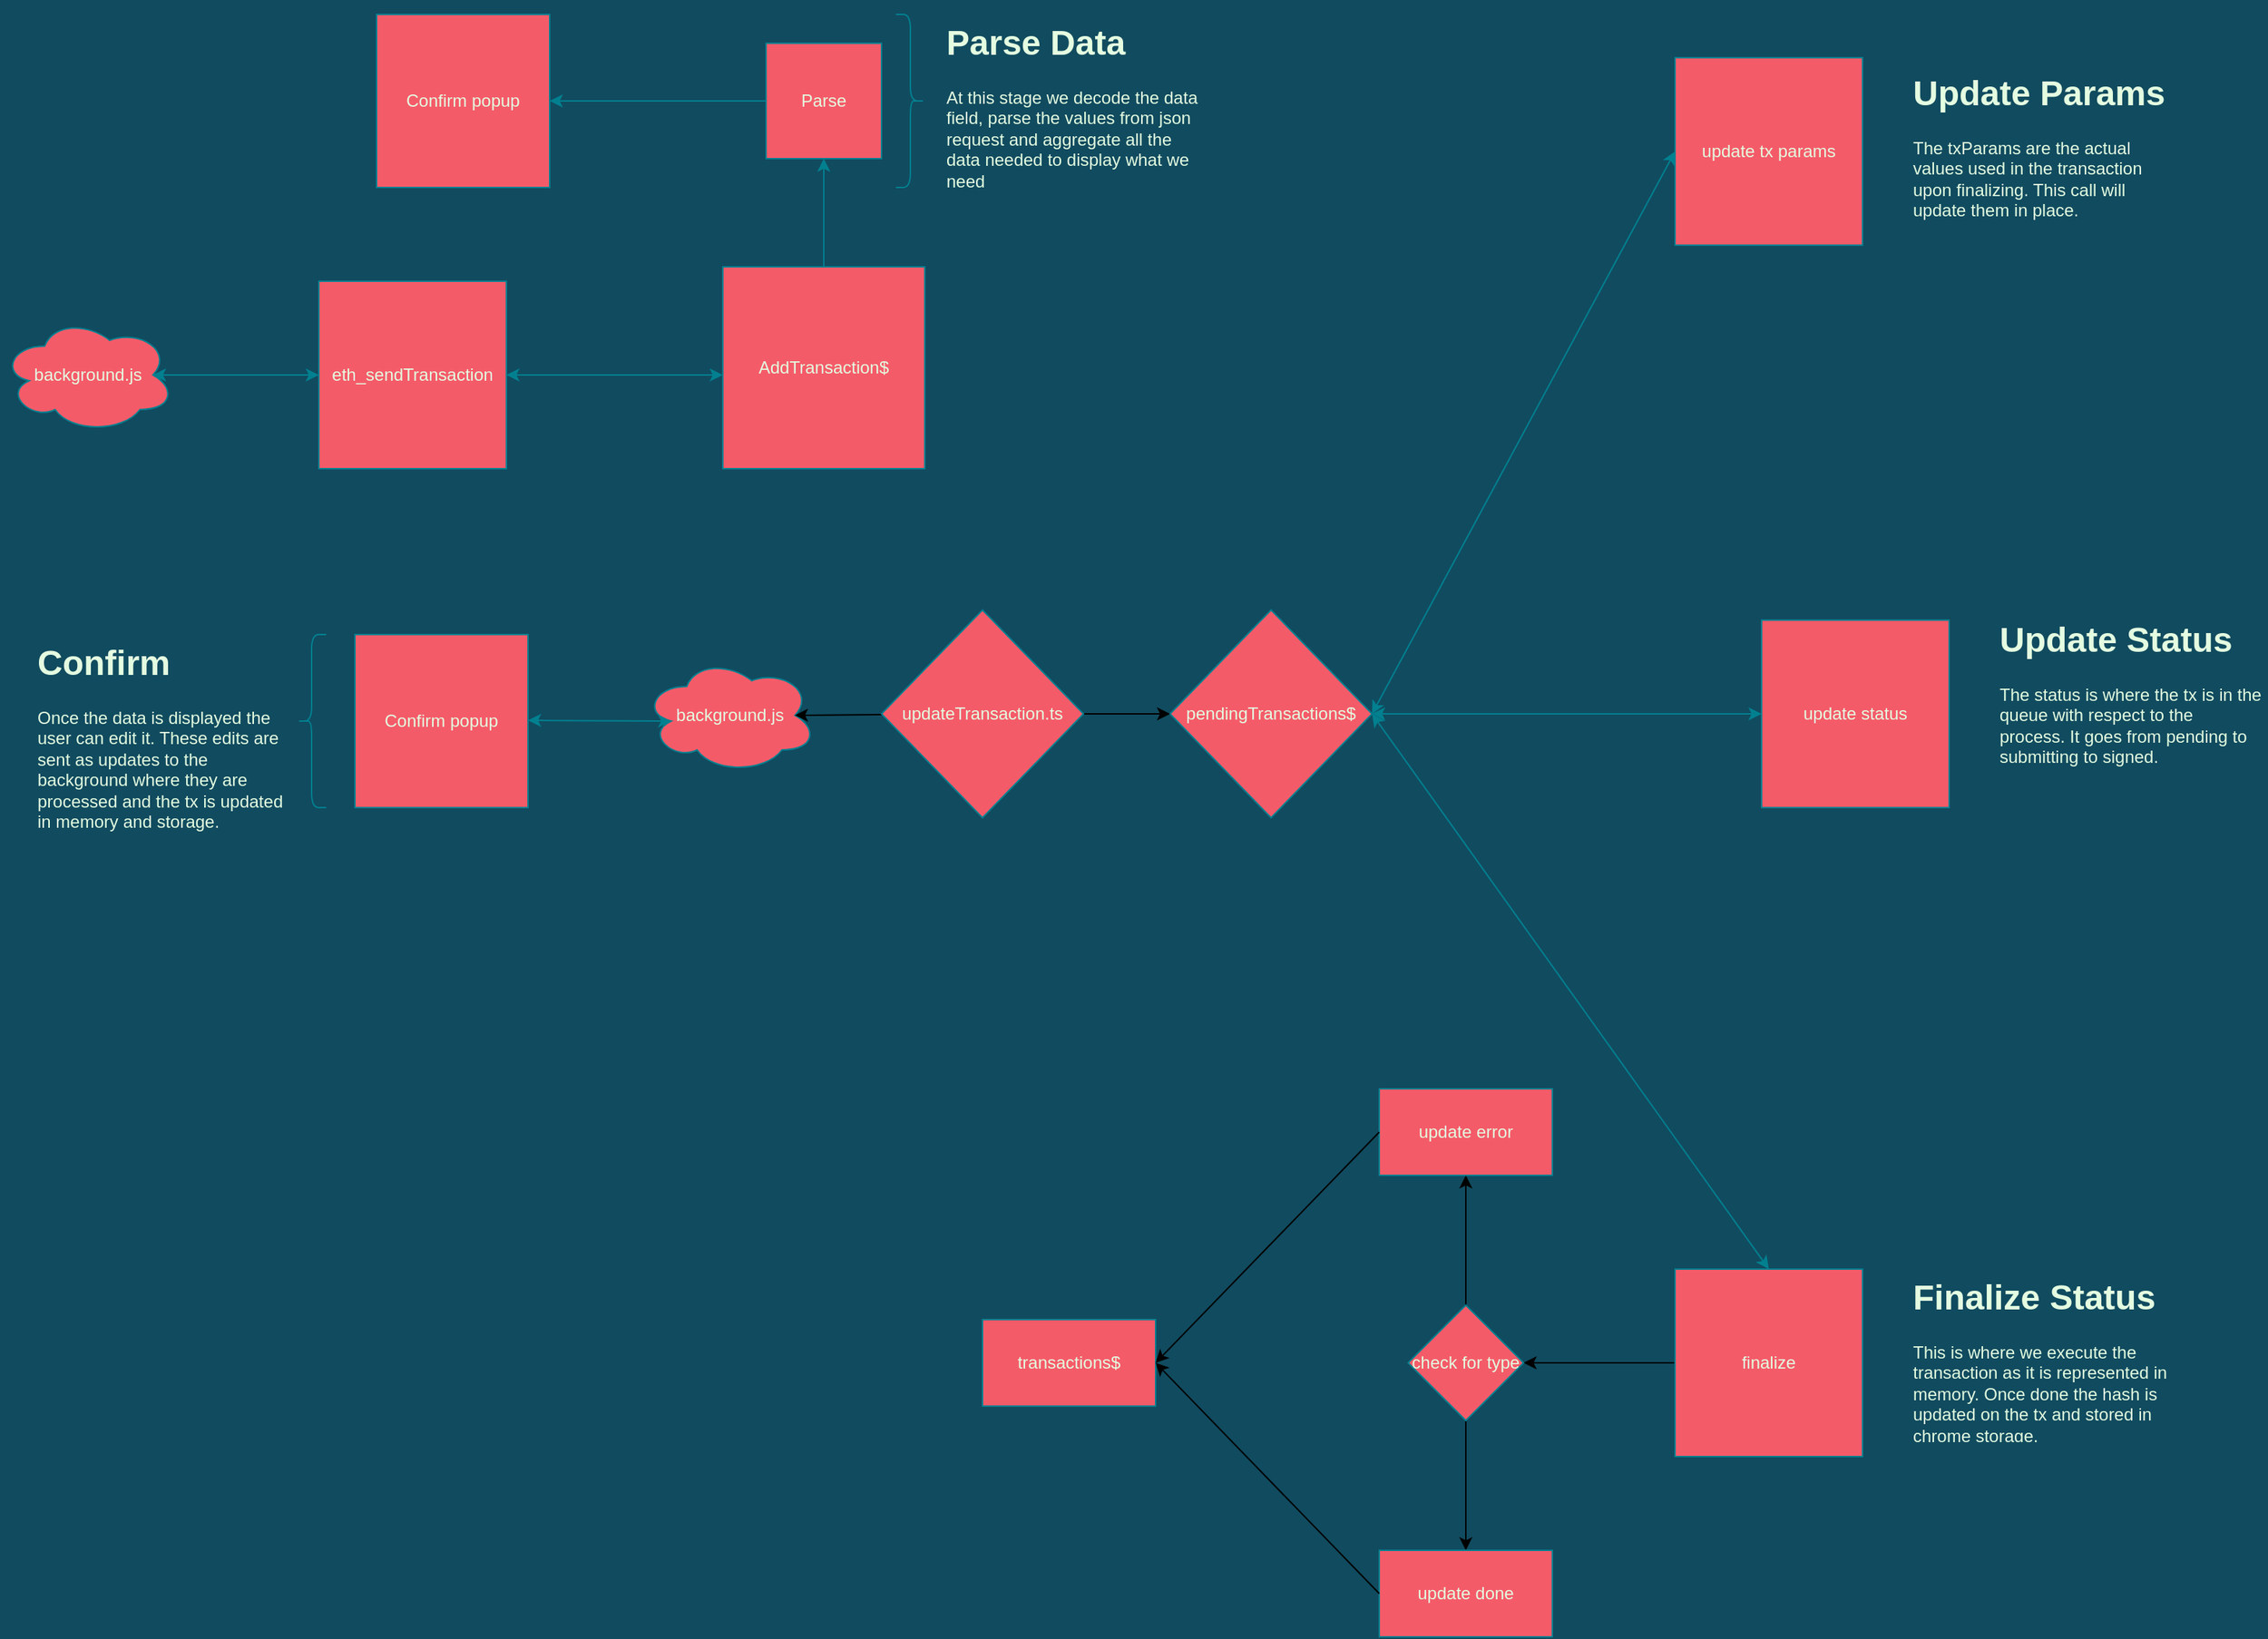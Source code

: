 <mxfile>
    <diagram id="6adTh8pLeON-9hFebMWv" name="Page-1">
        <mxGraphModel dx="3293" dy="1730" grid="1" gridSize="10" guides="1" tooltips="1" connect="1" arrows="1" fold="1" page="1" pageScale="1" pageWidth="850" pageHeight="1100" background="#114B5F" math="0" shadow="0">
            <root>
                <mxCell id="0"/>
                <mxCell id="1" parent="0"/>
                <mxCell id="2" value="background.js" style="ellipse;shape=cloud;whiteSpace=wrap;html=1;fillColor=#F45B69;strokeColor=#028090;fontColor=#E4FDE1;" parent="1" vertex="1">
                    <mxGeometry x="40" y="240" width="120" height="80" as="geometry"/>
                </mxCell>
                <mxCell id="3" value="" style="endArrow=classic;startArrow=classic;html=1;exitX=0.875;exitY=0.5;exitDx=0;exitDy=0;exitPerimeter=0;entryX=0;entryY=0.5;entryDx=0;entryDy=0;labelBackgroundColor=#114B5F;strokeColor=#028090;fontColor=#E4FDE1;" parent="1" source="2" target="4" edge="1">
                    <mxGeometry width="50" height="50" relative="1" as="geometry">
                        <mxPoint x="200" y="310" as="sourcePoint"/>
                        <mxPoint x="260" y="296" as="targetPoint"/>
                    </mxGeometry>
                </mxCell>
                <mxCell id="4" value="eth_sendTransaction" style="whiteSpace=wrap;html=1;aspect=fixed;fillColor=#F45B69;strokeColor=#028090;fontColor=#E4FDE1;" parent="1" vertex="1">
                    <mxGeometry x="260" y="215" width="130" height="130" as="geometry"/>
                </mxCell>
                <mxCell id="5" value="" style="endArrow=classic;startArrow=classic;html=1;exitX=1;exitY=0.5;exitDx=0;exitDy=0;labelBackgroundColor=#114B5F;strokeColor=#028090;fontColor=#E4FDE1;" parent="1" source="4" edge="1">
                    <mxGeometry width="50" height="50" relative="1" as="geometry">
                        <mxPoint x="480" y="310" as="sourcePoint"/>
                        <mxPoint x="540" y="280" as="targetPoint"/>
                    </mxGeometry>
                </mxCell>
                <mxCell id="6" value="AddTransaction$" style="whiteSpace=wrap;html=1;aspect=fixed;fillColor=#F45B69;strokeColor=#028090;fontColor=#E4FDE1;" parent="1" vertex="1">
                    <mxGeometry x="540" y="205" width="140" height="140" as="geometry"/>
                </mxCell>
                <mxCell id="7" value="" style="endArrow=classic;html=1;exitX=0.5;exitY=0;exitDx=0;exitDy=0;labelBackgroundColor=#114B5F;strokeColor=#028090;fontColor=#E4FDE1;" parent="1" source="6" edge="1">
                    <mxGeometry width="50" height="50" relative="1" as="geometry">
                        <mxPoint x="580" y="200" as="sourcePoint"/>
                        <mxPoint x="610" y="130" as="targetPoint"/>
                    </mxGeometry>
                </mxCell>
                <mxCell id="8" value="Parse" style="whiteSpace=wrap;html=1;aspect=fixed;fillColor=#F45B69;strokeColor=#028090;fontColor=#E4FDE1;" parent="1" vertex="1">
                    <mxGeometry x="570" y="50" width="80" height="80" as="geometry"/>
                </mxCell>
                <mxCell id="9" value="Confirm popup" style="whiteSpace=wrap;html=1;aspect=fixed;fillColor=#F45B69;strokeColor=#028090;fontColor=#E4FDE1;" parent="1" vertex="1">
                    <mxGeometry x="300" y="30" width="120" height="120" as="geometry"/>
                </mxCell>
                <mxCell id="10" value="" style="endArrow=classic;html=1;exitX=0;exitY=0.5;exitDx=0;exitDy=0;entryX=1;entryY=0.5;entryDx=0;entryDy=0;labelBackgroundColor=#114B5F;strokeColor=#028090;fontColor=#E4FDE1;" parent="1" source="8" target="9" edge="1">
                    <mxGeometry width="50" height="50" relative="1" as="geometry">
                        <mxPoint x="400" y="320" as="sourcePoint"/>
                        <mxPoint x="170" y="130" as="targetPoint"/>
                    </mxGeometry>
                </mxCell>
                <mxCell id="11" value="" style="shape=curlyBracket;whiteSpace=wrap;html=1;rounded=1;flipH=1;fillColor=#F45B69;strokeColor=#028090;fontColor=#E4FDE1;" parent="1" vertex="1">
                    <mxGeometry x="660" y="30" width="20" height="120" as="geometry"/>
                </mxCell>
                <mxCell id="12" value="&lt;h1&gt;Parse Data&lt;/h1&gt;&lt;p&gt;At this stage we decode the data field, parse the values from json request and aggregate all the data needed to display what we need&lt;/p&gt;" style="text;html=1;strokeColor=none;fillColor=none;spacing=5;spacingTop=-20;whiteSpace=wrap;overflow=hidden;rounded=0;fontColor=#E4FDE1;" parent="1" vertex="1">
                    <mxGeometry x="690" y="30" width="190" height="120" as="geometry"/>
                </mxCell>
                <mxCell id="13" value="Confirm popup" style="whiteSpace=wrap;html=1;aspect=fixed;fillColor=#F45B69;strokeColor=#028090;fontColor=#E4FDE1;" parent="1" vertex="1">
                    <mxGeometry x="285" y="460" width="120" height="120" as="geometry"/>
                </mxCell>
                <mxCell id="15" value="background.js" style="ellipse;shape=cloud;whiteSpace=wrap;html=1;fillColor=#F45B69;strokeColor=#028090;fontColor=#E4FDE1;" parent="1" vertex="1">
                    <mxGeometry x="485" y="476" width="120" height="80" as="geometry"/>
                </mxCell>
                <mxCell id="17" value="" style="shape=curlyBracket;whiteSpace=wrap;html=1;rounded=1;fillColor=#F45B69;strokeColor=#028090;fontColor=#E4FDE1;" parent="1" vertex="1">
                    <mxGeometry x="245" y="460" width="20" height="120" as="geometry"/>
                </mxCell>
                <mxCell id="18" value="&lt;h1&gt;Confirm&lt;/h1&gt;&lt;p&gt;Once the data is displayed the user can edit it. These edits are sent as updates to the background where they are processed and the tx is updated in memory and storage.&lt;/p&gt;" style="text;html=1;strokeColor=none;fillColor=none;spacing=5;spacingTop=-20;whiteSpace=wrap;overflow=hidden;rounded=0;fontColor=#E4FDE1;" parent="1" vertex="1">
                    <mxGeometry x="60" y="460" width="185" height="140" as="geometry"/>
                </mxCell>
                <mxCell id="20" value="pendingTransactions$" style="rhombus;whiteSpace=wrap;html=1;fillColor=#F45B69;strokeColor=#028090;fontColor=#E4FDE1;" parent="1" vertex="1">
                    <mxGeometry x="850" y="443" width="140" height="144" as="geometry"/>
                </mxCell>
                <mxCell id="24" value="" style="endArrow=classic;startArrow=classic;html=1;exitX=0.875;exitY=0.5;exitDx=0;exitDy=0;exitPerimeter=0;entryX=0.16;entryY=0.55;entryDx=0;entryDy=0;entryPerimeter=0;labelBackgroundColor=#114B5F;strokeColor=#028090;fontColor=#E4FDE1;" parent="1" target="15" edge="1">
                    <mxGeometry width="50" height="50" relative="1" as="geometry">
                        <mxPoint x="405" y="519.5" as="sourcePoint"/>
                        <mxPoint x="485" y="519.5" as="targetPoint"/>
                    </mxGeometry>
                </mxCell>
                <mxCell id="25" value="" style="endArrow=classic;startArrow=classic;html=1;exitX=1;exitY=0.5;exitDx=0;exitDy=0;entryX=0;entryY=0.5;entryDx=0;entryDy=0;labelBackgroundColor=#114B5F;strokeColor=#028090;fontColor=#E4FDE1;" parent="1" source="20" target="28" edge="1">
                    <mxGeometry width="50" height="50" relative="1" as="geometry">
                        <mxPoint x="880" y="590" as="sourcePoint"/>
                        <mxPoint x="1050" y="200" as="targetPoint"/>
                    </mxGeometry>
                </mxCell>
                <mxCell id="26" value="" style="endArrow=classic;startArrow=classic;html=1;exitX=1;exitY=0.5;exitDx=0;exitDy=0;entryX=0.5;entryY=0;entryDx=0;entryDy=0;labelBackgroundColor=#114B5F;strokeColor=#028090;fontColor=#E4FDE1;" parent="1" source="20" target="30" edge="1">
                    <mxGeometry width="50" height="50" relative="1" as="geometry">
                        <mxPoint x="820" y="526" as="sourcePoint"/>
                        <mxPoint x="1110" y="720" as="targetPoint"/>
                    </mxGeometry>
                </mxCell>
                <mxCell id="27" value="" style="endArrow=classic;startArrow=classic;html=1;entryX=0;entryY=0.5;entryDx=0;entryDy=0;labelBackgroundColor=#114B5F;strokeColor=#028090;fontColor=#E4FDE1;" parent="1" target="29" edge="1">
                    <mxGeometry width="50" height="50" relative="1" as="geometry">
                        <mxPoint x="990" y="515" as="sourcePoint"/>
                        <mxPoint x="1230" y="510" as="targetPoint"/>
                    </mxGeometry>
                </mxCell>
                <mxCell id="28" value="update tx params" style="whiteSpace=wrap;html=1;aspect=fixed;fillColor=#F45B69;strokeColor=#028090;fontColor=#E4FDE1;" parent="1" vertex="1">
                    <mxGeometry x="1200" y="60" width="130" height="130" as="geometry"/>
                </mxCell>
                <mxCell id="29" value="update status" style="whiteSpace=wrap;html=1;aspect=fixed;fillColor=#F45B69;strokeColor=#028090;fontColor=#E4FDE1;" parent="1" vertex="1">
                    <mxGeometry x="1260" y="450" width="130" height="130" as="geometry"/>
                </mxCell>
                <mxCell id="41" value="" style="edgeStyle=none;html=1;" edge="1" parent="1" source="30" target="40">
                    <mxGeometry relative="1" as="geometry"/>
                </mxCell>
                <mxCell id="30" value="finalize" style="whiteSpace=wrap;html=1;aspect=fixed;fillColor=#F45B69;strokeColor=#028090;fontColor=#E4FDE1;" parent="1" vertex="1">
                    <mxGeometry x="1200" y="900" width="130" height="130" as="geometry"/>
                </mxCell>
                <mxCell id="31" value="&lt;h1&gt;Update Params&lt;/h1&gt;&lt;p&gt;The txParams are the actual values used in the transaction upon finalizing. This call will update them in place.&lt;/p&gt;" style="text;html=1;strokeColor=none;fillColor=none;spacing=5;spacingTop=-20;whiteSpace=wrap;overflow=hidden;rounded=0;fontColor=#E4FDE1;" parent="1" vertex="1">
                    <mxGeometry x="1360" y="65" width="190" height="120" as="geometry"/>
                </mxCell>
                <mxCell id="32" value="&lt;h1&gt;Update Status&lt;/h1&gt;&lt;p&gt;The status is where the tx is in the queue with respect to the process. It goes from pending to submitting to signed.&lt;/p&gt;" style="text;html=1;strokeColor=none;fillColor=none;spacing=5;spacingTop=-20;whiteSpace=wrap;overflow=hidden;rounded=0;fontColor=#E4FDE1;" parent="1" vertex="1">
                    <mxGeometry x="1420" y="444" width="190" height="120" as="geometry"/>
                </mxCell>
                <mxCell id="33" value="&lt;h1&gt;Finalize Status&lt;/h1&gt;&lt;p&gt;This is where we execute the transaction as it is represented in memory. Once done the hash is updated on the tx and stored in chrome storage.&lt;/p&gt;" style="text;html=1;strokeColor=none;fillColor=none;spacing=5;spacingTop=-20;whiteSpace=wrap;overflow=hidden;rounded=0;fontColor=#E4FDE1;" parent="1" vertex="1">
                    <mxGeometry x="1360" y="900" width="190" height="120" as="geometry"/>
                </mxCell>
                <mxCell id="36" value="" style="edgeStyle=none;html=1;entryX=0.875;entryY=0.5;entryDx=0;entryDy=0;entryPerimeter=0;" edge="1" parent="1" source="34" target="15">
                    <mxGeometry relative="1" as="geometry"/>
                </mxCell>
                <mxCell id="37" value="" style="edgeStyle=none;html=1;" edge="1" parent="1" source="34" target="20">
                    <mxGeometry relative="1" as="geometry"/>
                </mxCell>
                <mxCell id="34" value="updateTransaction.ts" style="rhombus;whiteSpace=wrap;html=1;fillColor=#F45B69;strokeColor=#028090;fontColor=#E4FDE1;" vertex="1" parent="1">
                    <mxGeometry x="650" y="443" width="140" height="144" as="geometry"/>
                </mxCell>
                <mxCell id="43" value="" style="edgeStyle=none;html=1;" edge="1" parent="1" source="40" target="42">
                    <mxGeometry relative="1" as="geometry"/>
                </mxCell>
                <mxCell id="45" value="" style="edgeStyle=none;html=1;" edge="1" parent="1" source="40" target="44">
                    <mxGeometry relative="1" as="geometry"/>
                </mxCell>
                <mxCell id="40" value="check for type" style="rhombus;whiteSpace=wrap;html=1;fontColor=#E4FDE1;strokeColor=#028090;fillColor=#F45B69;" vertex="1" parent="1">
                    <mxGeometry x="1015" y="925" width="80" height="80" as="geometry"/>
                </mxCell>
                <mxCell id="42" value="update error" style="whiteSpace=wrap;html=1;fontColor=#E4FDE1;strokeColor=#028090;fillColor=#F45B69;" vertex="1" parent="1">
                    <mxGeometry x="995" y="775" width="120" height="60" as="geometry"/>
                </mxCell>
                <mxCell id="44" value="update done" style="whiteSpace=wrap;html=1;fontColor=#E4FDE1;strokeColor=#028090;fillColor=#F45B69;" vertex="1" parent="1">
                    <mxGeometry x="995" y="1095" width="120" height="60" as="geometry"/>
                </mxCell>
                <mxCell id="46" value="transactions$" style="whiteSpace=wrap;html=1;fontColor=#E4FDE1;strokeColor=#028090;fillColor=#F45B69;" vertex="1" parent="1">
                    <mxGeometry x="720" y="935" width="120" height="60" as="geometry"/>
                </mxCell>
                <mxCell id="51" value="" style="endArrow=classic;html=1;entryX=1;entryY=0.5;entryDx=0;entryDy=0;exitX=0;exitY=0.5;exitDx=0;exitDy=0;" edge="1" parent="1" source="42" target="46">
                    <mxGeometry width="50" height="50" relative="1" as="geometry">
                        <mxPoint x="1120" y="870" as="sourcePoint"/>
                        <mxPoint x="1170" y="820" as="targetPoint"/>
                    </mxGeometry>
                </mxCell>
                <mxCell id="52" value="" style="endArrow=classic;html=1;entryX=1;entryY=0.5;entryDx=0;entryDy=0;exitX=0;exitY=0.5;exitDx=0;exitDy=0;" edge="1" parent="1" source="44" target="46">
                    <mxGeometry width="50" height="50" relative="1" as="geometry">
                        <mxPoint x="1120" y="870" as="sourcePoint"/>
                        <mxPoint x="1170" y="820" as="targetPoint"/>
                    </mxGeometry>
                </mxCell>
            </root>
        </mxGraphModel>
    </diagram>
</mxfile>